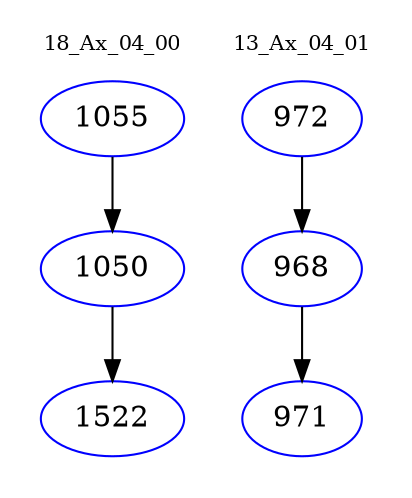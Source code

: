 digraph{
subgraph cluster_0 {
color = white
label = "18_Ax_04_00";
fontsize=10;
T0_1055 [label="1055", color="blue"]
T0_1055 -> T0_1050 [color="black"]
T0_1050 [label="1050", color="blue"]
T0_1050 -> T0_1522 [color="black"]
T0_1522 [label="1522", color="blue"]
}
subgraph cluster_1 {
color = white
label = "13_Ax_04_01";
fontsize=10;
T1_972 [label="972", color="blue"]
T1_972 -> T1_968 [color="black"]
T1_968 [label="968", color="blue"]
T1_968 -> T1_971 [color="black"]
T1_971 [label="971", color="blue"]
}
}
